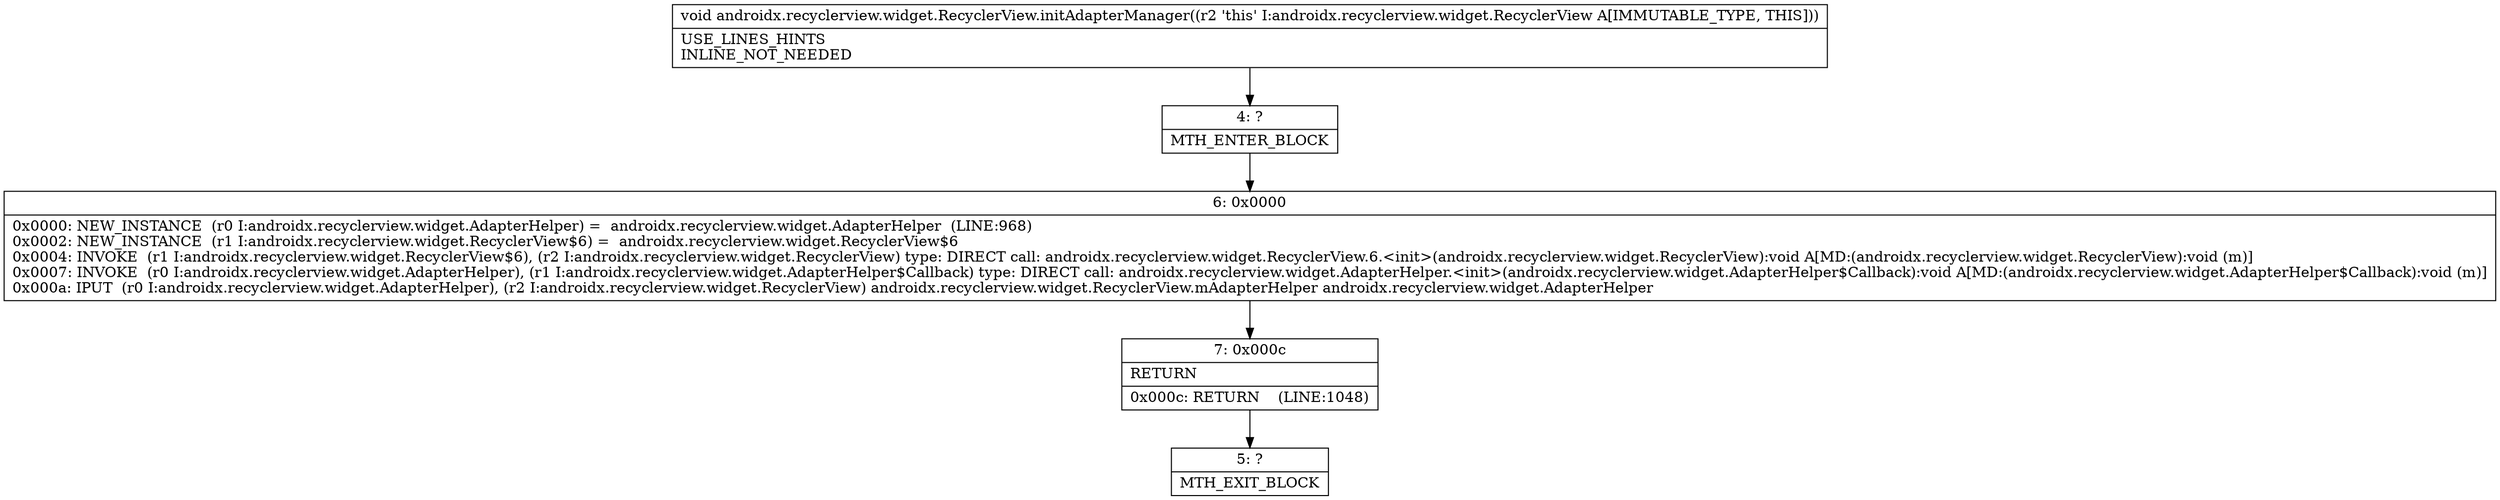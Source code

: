 digraph "CFG forandroidx.recyclerview.widget.RecyclerView.initAdapterManager()V" {
Node_4 [shape=record,label="{4\:\ ?|MTH_ENTER_BLOCK\l}"];
Node_6 [shape=record,label="{6\:\ 0x0000|0x0000: NEW_INSTANCE  (r0 I:androidx.recyclerview.widget.AdapterHelper) =  androidx.recyclerview.widget.AdapterHelper  (LINE:968)\l0x0002: NEW_INSTANCE  (r1 I:androidx.recyclerview.widget.RecyclerView$6) =  androidx.recyclerview.widget.RecyclerView$6 \l0x0004: INVOKE  (r1 I:androidx.recyclerview.widget.RecyclerView$6), (r2 I:androidx.recyclerview.widget.RecyclerView) type: DIRECT call: androidx.recyclerview.widget.RecyclerView.6.\<init\>(androidx.recyclerview.widget.RecyclerView):void A[MD:(androidx.recyclerview.widget.RecyclerView):void (m)]\l0x0007: INVOKE  (r0 I:androidx.recyclerview.widget.AdapterHelper), (r1 I:androidx.recyclerview.widget.AdapterHelper$Callback) type: DIRECT call: androidx.recyclerview.widget.AdapterHelper.\<init\>(androidx.recyclerview.widget.AdapterHelper$Callback):void A[MD:(androidx.recyclerview.widget.AdapterHelper$Callback):void (m)]\l0x000a: IPUT  (r0 I:androidx.recyclerview.widget.AdapterHelper), (r2 I:androidx.recyclerview.widget.RecyclerView) androidx.recyclerview.widget.RecyclerView.mAdapterHelper androidx.recyclerview.widget.AdapterHelper \l}"];
Node_7 [shape=record,label="{7\:\ 0x000c|RETURN\l|0x000c: RETURN    (LINE:1048)\l}"];
Node_5 [shape=record,label="{5\:\ ?|MTH_EXIT_BLOCK\l}"];
MethodNode[shape=record,label="{void androidx.recyclerview.widget.RecyclerView.initAdapterManager((r2 'this' I:androidx.recyclerview.widget.RecyclerView A[IMMUTABLE_TYPE, THIS]))  | USE_LINES_HINTS\lINLINE_NOT_NEEDED\l}"];
MethodNode -> Node_4;Node_4 -> Node_6;
Node_6 -> Node_7;
Node_7 -> Node_5;
}

